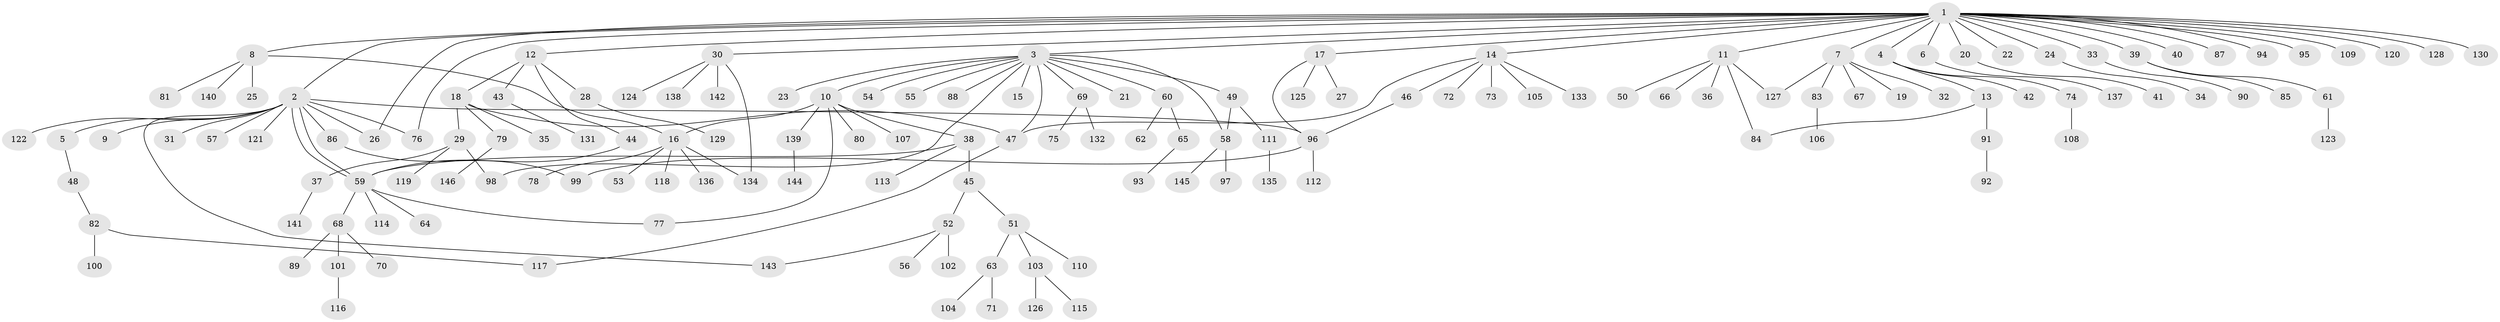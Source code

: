 // coarse degree distribution, {29: 0.00909090909090909, 13: 0.00909090909090909, 15: 0.00909090909090909, 3: 0.09090909090909091, 2: 0.18181818181818182, 5: 0.03636363636363636, 4: 0.01818181818181818, 12: 0.00909090909090909, 6: 0.00909090909090909, 1: 0.6090909090909091, 7: 0.01818181818181818}
// Generated by graph-tools (version 1.1) at 2025/41/03/06/25 10:41:51]
// undirected, 146 vertices, 164 edges
graph export_dot {
graph [start="1"]
  node [color=gray90,style=filled];
  1;
  2;
  3;
  4;
  5;
  6;
  7;
  8;
  9;
  10;
  11;
  12;
  13;
  14;
  15;
  16;
  17;
  18;
  19;
  20;
  21;
  22;
  23;
  24;
  25;
  26;
  27;
  28;
  29;
  30;
  31;
  32;
  33;
  34;
  35;
  36;
  37;
  38;
  39;
  40;
  41;
  42;
  43;
  44;
  45;
  46;
  47;
  48;
  49;
  50;
  51;
  52;
  53;
  54;
  55;
  56;
  57;
  58;
  59;
  60;
  61;
  62;
  63;
  64;
  65;
  66;
  67;
  68;
  69;
  70;
  71;
  72;
  73;
  74;
  75;
  76;
  77;
  78;
  79;
  80;
  81;
  82;
  83;
  84;
  85;
  86;
  87;
  88;
  89;
  90;
  91;
  92;
  93;
  94;
  95;
  96;
  97;
  98;
  99;
  100;
  101;
  102;
  103;
  104;
  105;
  106;
  107;
  108;
  109;
  110;
  111;
  112;
  113;
  114;
  115;
  116;
  117;
  118;
  119;
  120;
  121;
  122;
  123;
  124;
  125;
  126;
  127;
  128;
  129;
  130;
  131;
  132;
  133;
  134;
  135;
  136;
  137;
  138;
  139;
  140;
  141;
  142;
  143;
  144;
  145;
  146;
  1 -- 2;
  1 -- 3;
  1 -- 4;
  1 -- 6;
  1 -- 7;
  1 -- 8;
  1 -- 11;
  1 -- 12;
  1 -- 14;
  1 -- 17;
  1 -- 20;
  1 -- 22;
  1 -- 24;
  1 -- 26;
  1 -- 30;
  1 -- 33;
  1 -- 39;
  1 -- 40;
  1 -- 76;
  1 -- 87;
  1 -- 94;
  1 -- 95;
  1 -- 109;
  1 -- 120;
  1 -- 128;
  1 -- 130;
  2 -- 5;
  2 -- 9;
  2 -- 26;
  2 -- 31;
  2 -- 57;
  2 -- 59;
  2 -- 59;
  2 -- 76;
  2 -- 86;
  2 -- 96;
  2 -- 121;
  2 -- 122;
  2 -- 143;
  3 -- 10;
  3 -- 15;
  3 -- 21;
  3 -- 23;
  3 -- 47;
  3 -- 49;
  3 -- 54;
  3 -- 55;
  3 -- 58;
  3 -- 60;
  3 -- 69;
  3 -- 88;
  3 -- 98;
  4 -- 13;
  4 -- 42;
  4 -- 74;
  5 -- 48;
  6 -- 137;
  7 -- 19;
  7 -- 32;
  7 -- 67;
  7 -- 83;
  7 -- 127;
  8 -- 16;
  8 -- 25;
  8 -- 81;
  8 -- 140;
  10 -- 16;
  10 -- 38;
  10 -- 77;
  10 -- 80;
  10 -- 107;
  10 -- 139;
  11 -- 36;
  11 -- 50;
  11 -- 66;
  11 -- 84;
  11 -- 127;
  12 -- 18;
  12 -- 28;
  12 -- 43;
  12 -- 44;
  13 -- 84;
  13 -- 91;
  14 -- 46;
  14 -- 47;
  14 -- 72;
  14 -- 73;
  14 -- 105;
  14 -- 133;
  16 -- 53;
  16 -- 78;
  16 -- 118;
  16 -- 134;
  16 -- 136;
  17 -- 27;
  17 -- 96;
  17 -- 125;
  18 -- 29;
  18 -- 35;
  18 -- 47;
  18 -- 79;
  20 -- 41;
  24 -- 34;
  28 -- 129;
  29 -- 37;
  29 -- 98;
  29 -- 119;
  30 -- 124;
  30 -- 134;
  30 -- 138;
  30 -- 142;
  33 -- 90;
  37 -- 141;
  38 -- 45;
  38 -- 59;
  38 -- 113;
  39 -- 61;
  39 -- 85;
  43 -- 131;
  44 -- 59;
  45 -- 51;
  45 -- 52;
  46 -- 96;
  47 -- 117;
  48 -- 82;
  49 -- 58;
  49 -- 111;
  51 -- 63;
  51 -- 103;
  51 -- 110;
  52 -- 56;
  52 -- 102;
  52 -- 143;
  58 -- 97;
  58 -- 145;
  59 -- 64;
  59 -- 68;
  59 -- 77;
  59 -- 114;
  60 -- 62;
  60 -- 65;
  61 -- 123;
  63 -- 71;
  63 -- 104;
  65 -- 93;
  68 -- 70;
  68 -- 89;
  68 -- 101;
  69 -- 75;
  69 -- 132;
  74 -- 108;
  79 -- 146;
  82 -- 100;
  82 -- 117;
  83 -- 106;
  86 -- 99;
  91 -- 92;
  96 -- 99;
  96 -- 112;
  101 -- 116;
  103 -- 115;
  103 -- 126;
  111 -- 135;
  139 -- 144;
}
